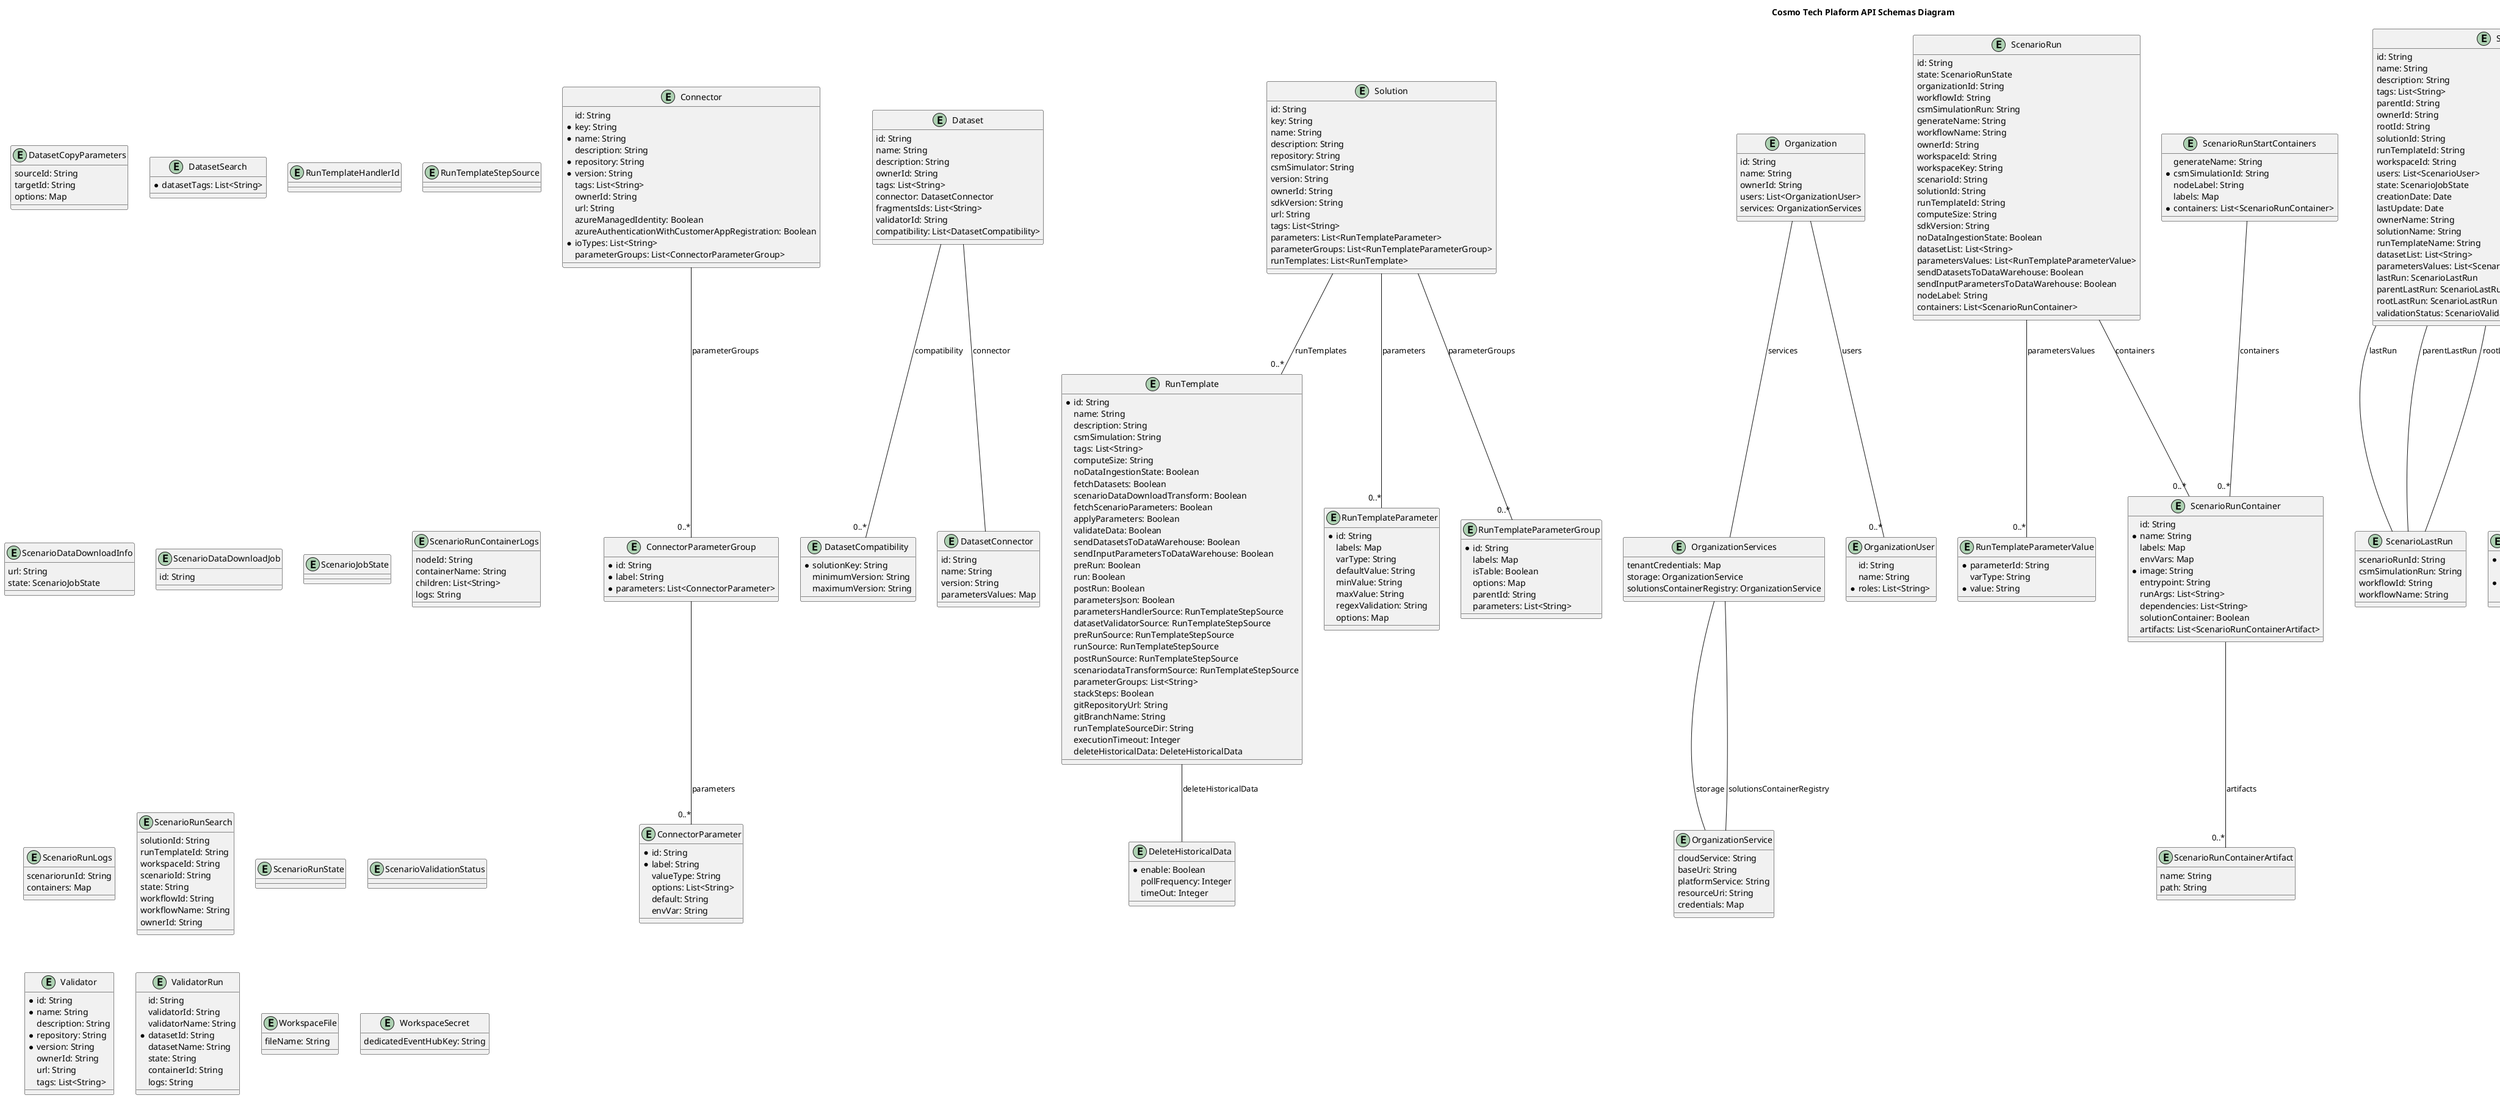 @startuml

title Cosmo Tech Plaform API Schemas Diagram

entity Connector {
    id: String
    * key: String
    * name: String
    description: String
    * repository: String
    * version: String
    tags: List<String>
    ownerId: String
    url: String
    azureManagedIdentity: Boolean
    azureAuthenticationWithCustomerAppRegistration: Boolean
    * ioTypes: List<String>
    parameterGroups: List<ConnectorParameterGroup>
}

entity ConnectorParameter {
    * id: String
    * label: String
    valueType: String
    options: List<String>
    default: String
    envVar: String
}

entity ConnectorParameterGroup {
    * id: String
    * label: String
    * parameters: List<ConnectorParameter>
}

entity Dataset {
    id: String
    name: String
    description: String
    ownerId: String
    tags: List<String>
    connector: DatasetConnector
    fragmentsIds: List<String>
    validatorId: String
    compatibility: List<DatasetCompatibility>
}

entity DatasetCompatibility {
    * solutionKey: String
    minimumVersion: String
    maximumVersion: String
}

entity DatasetConnector {
    id: String
    name: String
    version: String
    parametersValues: Map
}

entity DatasetCopyParameters {
    sourceId: String
    targetId: String
    options: Map
}

entity DatasetSearch {
    * datasetTags: List<String>
}

entity DeleteHistoricalData {
    * enable: Boolean
    pollFrequency: Integer
    timeOut: Integer
}

entity Organization {
    id: String
    name: String
    ownerId: String
    users: List<OrganizationUser>
    services: OrganizationServices
}

entity OrganizationService {
    cloudService: String
    baseUri: String
    platformService: String
    resourceUri: String
    credentials: Map
}

entity OrganizationServices {
    tenantCredentials: Map
    storage: OrganizationService
    solutionsContainerRegistry: OrganizationService
}

entity OrganizationUser {
    id: String
    name: String
    * roles: List<String>
}

entity RunTemplate {
    * id: String
    name: String
    description: String
    csmSimulation: String
    tags: List<String>
    computeSize: String
    noDataIngestionState: Boolean
    fetchDatasets: Boolean
    scenarioDataDownloadTransform: Boolean
    fetchScenarioParameters: Boolean
    applyParameters: Boolean
    validateData: Boolean
    sendDatasetsToDataWarehouse: Boolean
    sendInputParametersToDataWarehouse: Boolean
    preRun: Boolean
    run: Boolean
    postRun: Boolean
    parametersJson: Boolean
    parametersHandlerSource: RunTemplateStepSource
    datasetValidatorSource: RunTemplateStepSource
    preRunSource: RunTemplateStepSource
    runSource: RunTemplateStepSource
    postRunSource: RunTemplateStepSource
    scenariodataTransformSource: RunTemplateStepSource
    parameterGroups: List<String>
    stackSteps: Boolean
    gitRepositoryUrl: String
    gitBranchName: String
    runTemplateSourceDir: String
    executionTimeout: Integer
    deleteHistoricalData: DeleteHistoricalData
}

entity RunTemplateHandlerId {
}

entity RunTemplateParameter {
    * id: String
    labels: Map
    varType: String
    defaultValue: String
    minValue: String
    maxValue: String
    regexValidation: String
    options: Map
}

entity RunTemplateParameterGroup {
    * id: String
    labels: Map
    isTable: Boolean
    options: Map
    parentId: String
    parameters: List<String>
}

entity RunTemplateParameterValue {
    * parameterId: String
    varType: String
    * value: String
}

entity RunTemplateStepSource {
}

entity Scenario {
    id: String
    name: String
    description: String
    tags: List<String>
    parentId: String
    ownerId: String
    rootId: String
    solutionId: String
    runTemplateId: String
    workspaceId: String
    users: List<ScenarioUser>
    state: ScenarioJobState
    creationDate: Date
    lastUpdate: Date
    ownerName: String
    solutionName: String
    runTemplateName: String
    datasetList: List<String>
    parametersValues: List<ScenarioRunTemplateParameterValue>
    lastRun: ScenarioLastRun
    parentLastRun: ScenarioLastRun
    rootLastRun: ScenarioLastRun
    validationStatus: ScenarioValidationStatus
}

entity ScenarioChangedParameterValue {
    parameterId: String
    varType: String
    value: String
    comparedValue: String
}

entity ScenarioComparisonResult {
    scenarioId: String
    comparedScenarioId: String
    changedValues: List<ScenarioChangedParameterValue>
}

entity ScenarioDataDownloadInfo {
    url: String
    state: ScenarioJobState
}

entity ScenarioDataDownloadJob {
    id: String
}

entity ScenarioJobState {
}

entity ScenarioLastRun {
    scenarioRunId: String
    csmSimulationRun: String
    workflowId: String
    workflowName: String
}

entity ScenarioRun {
    id: String
    state: ScenarioRunState
    organizationId: String
    workflowId: String
    csmSimulationRun: String
    generateName: String
    workflowName: String
    ownerId: String
    workspaceId: String
    workspaceKey: String
    scenarioId: String
    solutionId: String
    runTemplateId: String
    computeSize: String
    sdkVersion: String
    noDataIngestionState: Boolean
    datasetList: List<String>
    parametersValues: List<RunTemplateParameterValue>
    sendDatasetsToDataWarehouse: Boolean
    sendInputParametersToDataWarehouse: Boolean
    nodeLabel: String
    containers: List<ScenarioRunContainer>
}

entity ScenarioRunContainer {
    id: String
    * name: String
    labels: Map
    envVars: Map
    * image: String
    entrypoint: String
    runArgs: List<String>
    dependencies: List<String>
    solutionContainer: Boolean
    artifacts: List<ScenarioRunContainerArtifact>
}

entity ScenarioRunContainerArtifact {
    name: String
    path: String
}

entity ScenarioRunContainerLogs {
    nodeId: String
    containerName: String
    children: List<String>
    logs: String
}

entity ScenarioRunLogs {
    scenariorunId: String
    containers: Map
}

entity ScenarioRunSearch {
    solutionId: String
    runTemplateId: String
    workspaceId: String
    scenarioId: String
    state: String
    workflowId: String
    workflowName: String
    ownerId: String
}

entity ScenarioRunStartContainers {
    generateName: String
    * csmSimulationId: String
    nodeLabel: String
    labels: Map
    * containers: List<ScenarioRunContainer>
}

entity ScenarioRunState {
}

entity ScenarioRunStatus {
    id: String
    organizationId: String
    workflowId: String
    workflowName: String
    startTime: String
    endTime: String
    phase: String
    progress: String
    message: String
    estimatedDuration: Integer
    nodes: List<ScenarioRunStatusNode>
    state: ScenarioRunState
}

entity ScenarioRunStatusNode {
    id: String
    name: String
    containerName: String
    estimatedDuration: Integer
    hostNodeName: String
    message: String
    phase: String
    progress: String
    startTime: String
    endTime: String
}

entity ScenarioRunTemplateParameterValue {
    * parameterId: String
    varType: String
    * value: String
    isInherited: Boolean
}

entity ScenarioUser {
    * id: String
    name: String
    * roles: List<String>
}

entity ScenarioValidationStatus {
}

entity Solution {
    id: String
    key: String
    name: String
    description: String
    repository: String
    csmSimulator: String
    version: String
    ownerId: String
    sdkVersion: String
    url: String
    tags: List<String>
    parameters: List<RunTemplateParameter>
    parameterGroups: List<RunTemplateParameterGroup>
    runTemplates: List<RunTemplate>
}

entity User {
    id: String
    name: String
    platformRoles: List<String>
    organizations: List<UserOrganization>
}

entity UserOrganization {
    id: String
    name: String
    roles: List<String>
    workspaces: List<UserWorkspace>
}

entity UserWorkspace {
    id: String
    name: String
    roles: List<String>
}

entity Validator {
    * id: String
    * name: String
    description: String
    * repository: String
    * version: String
    ownerId: String
    url: String
    tags: List<String>
}

entity ValidatorRun {
    id: String
    validatorId: String
    validatorName: String
    * datasetId: String
    datasetName: String
    state: String
    containerId: String
    logs: String
}

entity Workspace {
    id: String
    * key: String
    * name: String
    description: String
    version: String
    tags: List<String>
    ownerId: String
    * solution: WorkspaceSolution
    users: List<WorkspaceUser>
    webApp: WorkspaceWebApp
    sendInputToDataWarehouse: Boolean
    useDedicatedEventHubNamespace: Boolean
    dedicatedEventHubSasKeyName: String
    dedicatedEventHubAuthenticationStrategy: String
    sendScenarioRunToEventHub: Boolean
    sendScenarioMetadataToEventHub: Boolean
}

entity WorkspaceFile {
    fileName: String
}

entity WorkspaceSecret {
    dedicatedEventHubKey: String
}

entity WorkspaceSolution {
    solutionId: String
    runTemplateFilter: List<String>
    defaultRunTemplateDataset: Map
}

entity WorkspaceUser {
    * id: String
    name: String
    * roles: List<String>
}

entity WorkspaceWebApp {
    * url: String
    iframes: Map
    options: Map
}


ScenarioRunContainer -- "0..*" ScenarioRunContainerArtifact : artifacts
ConnectorParameterGroup -- "0..*" ConnectorParameter : parameters
OrganizationServices -- OrganizationService : storage
OrganizationServices -- OrganizationService : solutionsContainerRegistry
Scenario -- "0..*" ScenarioUser : users
Scenario -- "0..*" ScenarioRunTemplateParameterValue : parametersValues
Scenario -- ScenarioLastRun : lastRun
Scenario -- ScenarioLastRun : parentLastRun
Scenario -- ScenarioLastRun : rootLastRun
ScenarioRun -- "0..*" RunTemplateParameterValue : parametersValues
ScenarioRun -- "0..*" ScenarioRunContainer : containers
ScenarioRunStatus -- "0..*" ScenarioRunStatusNode : nodes
Connector -- "0..*" ConnectorParameterGroup : parameterGroups
Organization -- "0..*" OrganizationUser : users
Organization -- OrganizationServices : services
User -- "0..*" UserOrganization : organizations
RunTemplate -- DeleteHistoricalData : deleteHistoricalData
UserOrganization -- "0..*" UserWorkspace : workspaces
Solution -- "0..*" RunTemplateParameter : parameters
Solution -- "0..*" RunTemplateParameterGroup : parameterGroups
Solution -- "0..*" RunTemplate : runTemplates
ScenarioComparisonResult -- "0..*" ScenarioChangedParameterValue : changedValues
Dataset -- DatasetConnector : connector
Dataset -- "0..*" DatasetCompatibility : compatibility
ScenarioRunStartContainers -- "0..*" ScenarioRunContainer : containers
Workspace -- WorkspaceSolution : solution
Workspace -- "0..*" WorkspaceUser : users
Workspace -- WorkspaceWebApp : webApp

@enduml